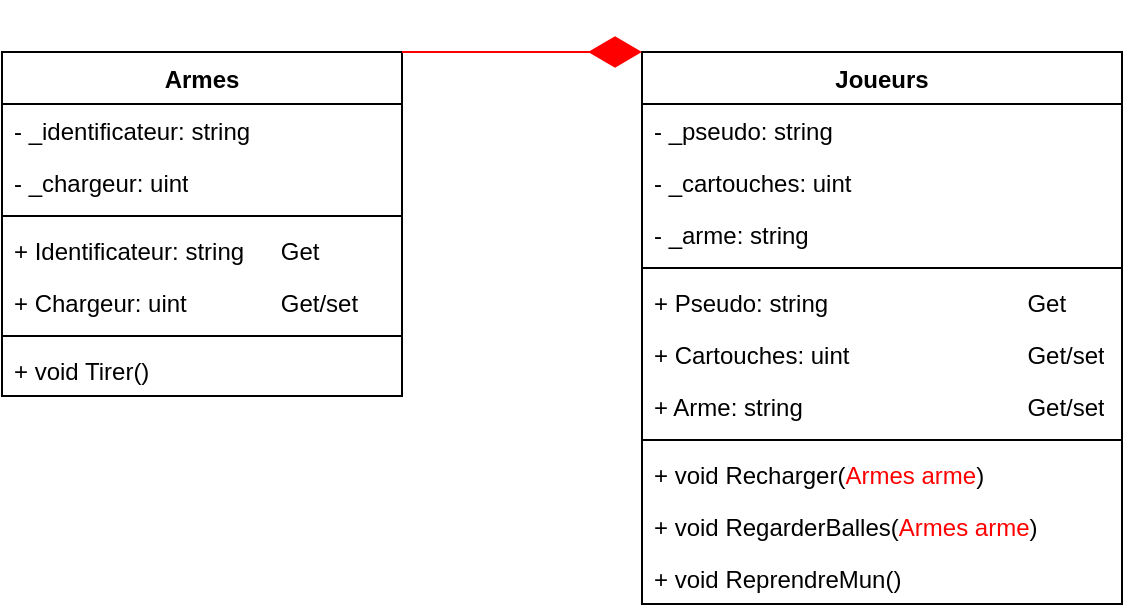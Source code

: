 <mxfile version="21.6.8" type="device">
  <diagram name="Page-1" id="iA_9FToWCF7dOXNnZlho">
    <mxGraphModel dx="1658" dy="828" grid="1" gridSize="10" guides="1" tooltips="1" connect="1" arrows="1" fold="1" page="1" pageScale="1" pageWidth="827" pageHeight="1169" math="0" shadow="0">
      <root>
        <mxCell id="0" />
        <mxCell id="1" parent="0" />
        <mxCell id="iMqdNGYSugYFymKrpGJc-1" value="Armes" style="swimlane;fontStyle=1;align=center;verticalAlign=top;childLayout=stackLayout;horizontal=1;startSize=26;horizontalStack=0;resizeParent=1;resizeParentMax=0;resizeLast=0;collapsible=1;marginBottom=0;whiteSpace=wrap;html=1;" parent="1" vertex="1">
          <mxGeometry x="80" y="120" width="200" height="172" as="geometry" />
        </mxCell>
        <mxCell id="iMqdNGYSugYFymKrpGJc-16" value="- _identificateur: string" style="text;strokeColor=none;fillColor=none;align=left;verticalAlign=top;spacingLeft=4;spacingRight=4;overflow=hidden;rotatable=0;points=[[0,0.5],[1,0.5]];portConstraint=eastwest;whiteSpace=wrap;html=1;" parent="iMqdNGYSugYFymKrpGJc-1" vertex="1">
          <mxGeometry y="26" width="200" height="26" as="geometry" />
        </mxCell>
        <mxCell id="iMqdNGYSugYFymKrpGJc-2" value="- _chargeur: uint" style="text;strokeColor=none;fillColor=none;align=left;verticalAlign=top;spacingLeft=4;spacingRight=4;overflow=hidden;rotatable=0;points=[[0,0.5],[1,0.5]];portConstraint=eastwest;whiteSpace=wrap;html=1;" parent="iMqdNGYSugYFymKrpGJc-1" vertex="1">
          <mxGeometry y="52" width="200" height="26" as="geometry" />
        </mxCell>
        <mxCell id="iMqdNGYSugYFymKrpGJc-3" value="" style="line;strokeWidth=1;fillColor=none;align=left;verticalAlign=middle;spacingTop=-1;spacingLeft=3;spacingRight=3;rotatable=0;labelPosition=right;points=[];portConstraint=eastwest;strokeColor=inherit;" parent="iMqdNGYSugYFymKrpGJc-1" vertex="1">
          <mxGeometry y="78" width="200" height="8" as="geometry" />
        </mxCell>
        <mxCell id="iMqdNGYSugYFymKrpGJc-6" value="+ Identificateur: string&lt;span style=&quot;white-space: pre;&quot;&gt;&#x9;&lt;/span&gt;Get" style="text;strokeColor=none;fillColor=none;align=left;verticalAlign=top;spacingLeft=4;spacingRight=4;overflow=hidden;rotatable=0;points=[[0,0.5],[1,0.5]];portConstraint=eastwest;whiteSpace=wrap;html=1;" parent="iMqdNGYSugYFymKrpGJc-1" vertex="1">
          <mxGeometry y="86" width="200" height="26" as="geometry" />
        </mxCell>
        <mxCell id="iMqdNGYSugYFymKrpGJc-17" value="+ Chargeur: uint &lt;span style=&quot;white-space: pre;&quot;&gt;&#x9;&lt;/span&gt;&lt;span style=&quot;white-space: pre;&quot;&gt;&#x9;&lt;/span&gt;Get/set" style="text;strokeColor=none;fillColor=none;align=left;verticalAlign=top;spacingLeft=4;spacingRight=4;overflow=hidden;rotatable=0;points=[[0,0.5],[1,0.5]];portConstraint=eastwest;whiteSpace=wrap;html=1;" parent="iMqdNGYSugYFymKrpGJc-1" vertex="1">
          <mxGeometry y="112" width="200" height="26" as="geometry" />
        </mxCell>
        <mxCell id="iMqdNGYSugYFymKrpGJc-5" value="" style="line;strokeWidth=1;fillColor=none;align=left;verticalAlign=middle;spacingTop=-1;spacingLeft=3;spacingRight=3;rotatable=0;labelPosition=right;points=[];portConstraint=eastwest;strokeColor=inherit;" parent="iMqdNGYSugYFymKrpGJc-1" vertex="1">
          <mxGeometry y="138" width="200" height="8" as="geometry" />
        </mxCell>
        <mxCell id="iMqdNGYSugYFymKrpGJc-23" value="+ void Tirer()" style="text;strokeColor=none;fillColor=none;align=left;verticalAlign=top;spacingLeft=4;spacingRight=4;overflow=hidden;rotatable=0;points=[[0,0.5],[1,0.5]];portConstraint=eastwest;whiteSpace=wrap;html=1;" parent="iMqdNGYSugYFymKrpGJc-1" vertex="1">
          <mxGeometry y="146" width="200" height="26" as="geometry" />
        </mxCell>
        <mxCell id="iMqdNGYSugYFymKrpGJc-7" value="Joueurs" style="swimlane;fontStyle=1;align=center;verticalAlign=top;childLayout=stackLayout;horizontal=1;startSize=26;horizontalStack=0;resizeParent=1;resizeParentMax=0;resizeLast=0;collapsible=1;marginBottom=0;whiteSpace=wrap;html=1;" parent="1" vertex="1">
          <mxGeometry x="400" y="120" width="240" height="276" as="geometry" />
        </mxCell>
        <mxCell id="iMqdNGYSugYFymKrpGJc-8" value="- _pseudo: string" style="text;strokeColor=none;fillColor=none;align=left;verticalAlign=top;spacingLeft=4;spacingRight=4;overflow=hidden;rotatable=0;points=[[0,0.5],[1,0.5]];portConstraint=eastwest;whiteSpace=wrap;html=1;" parent="iMqdNGYSugYFymKrpGJc-7" vertex="1">
          <mxGeometry y="26" width="240" height="26" as="geometry" />
        </mxCell>
        <mxCell id="iMqdNGYSugYFymKrpGJc-13" value="- _cartouches: uint" style="text;strokeColor=none;fillColor=none;align=left;verticalAlign=top;spacingLeft=4;spacingRight=4;overflow=hidden;rotatable=0;points=[[0,0.5],[1,0.5]];portConstraint=eastwest;whiteSpace=wrap;html=1;" parent="iMqdNGYSugYFymKrpGJc-7" vertex="1">
          <mxGeometry y="52" width="240" height="26" as="geometry" />
        </mxCell>
        <mxCell id="iMqdNGYSugYFymKrpGJc-18" value="- _arme: string" style="text;strokeColor=none;fillColor=none;align=left;verticalAlign=top;spacingLeft=4;spacingRight=4;overflow=hidden;rotatable=0;points=[[0,0.5],[1,0.5]];portConstraint=eastwest;whiteSpace=wrap;html=1;" parent="iMqdNGYSugYFymKrpGJc-7" vertex="1">
          <mxGeometry y="78" width="240" height="26" as="geometry" />
        </mxCell>
        <mxCell id="iMqdNGYSugYFymKrpGJc-9" value="" style="line;strokeWidth=1;fillColor=none;align=left;verticalAlign=middle;spacingTop=-1;spacingLeft=3;spacingRight=3;rotatable=0;labelPosition=right;points=[];portConstraint=eastwest;strokeColor=inherit;" parent="iMqdNGYSugYFymKrpGJc-7" vertex="1">
          <mxGeometry y="104" width="240" height="8" as="geometry" />
        </mxCell>
        <mxCell id="iMqdNGYSugYFymKrpGJc-15" value="+ Pseudo: string &lt;span style=&quot;white-space: pre;&quot;&gt;&#x9;&lt;/span&gt;&lt;span style=&quot;white-space: pre;&quot;&gt;&#x9;&lt;span style=&quot;white-space: pre;&quot;&gt;&#x9;&lt;/span&gt;&lt;span style=&quot;white-space: pre;&quot;&gt;&#x9;&lt;/span&gt;&lt;/span&gt;Get" style="text;strokeColor=none;fillColor=none;align=left;verticalAlign=top;spacingLeft=4;spacingRight=4;overflow=hidden;rotatable=0;points=[[0,0.5],[1,0.5]];portConstraint=eastwest;whiteSpace=wrap;html=1;" parent="iMqdNGYSugYFymKrpGJc-7" vertex="1">
          <mxGeometry y="112" width="240" height="26" as="geometry" />
        </mxCell>
        <mxCell id="iMqdNGYSugYFymKrpGJc-10" value="+ Cartouches: uint&lt;span style=&quot;white-space: pre;&quot;&gt;&#x9;&lt;span style=&quot;white-space: pre;&quot;&gt;&#x9;&lt;span style=&quot;white-space: pre;&quot;&gt;&#x9;&lt;/span&gt;&lt;span style=&quot;white-space: pre;&quot;&gt;&#x9;&lt;/span&gt;&lt;/span&gt;&lt;/span&gt;Get/set" style="text;strokeColor=none;fillColor=none;align=left;verticalAlign=top;spacingLeft=4;spacingRight=4;overflow=hidden;rotatable=0;points=[[0,0.5],[1,0.5]];portConstraint=eastwest;whiteSpace=wrap;html=1;" parent="iMqdNGYSugYFymKrpGJc-7" vertex="1">
          <mxGeometry y="138" width="240" height="26" as="geometry" />
        </mxCell>
        <mxCell id="iMqdNGYSugYFymKrpGJc-19" value="+ Arme: string &lt;span style=&quot;white-space: pre;&quot;&gt;&#x9;&lt;/span&gt;&lt;span style=&quot;white-space: pre;&quot;&gt;&#x9;&lt;/span&gt;&lt;span style=&quot;white-space: pre;&quot;&gt;&#x9;&lt;span style=&quot;white-space: pre;&quot;&gt;&#x9;&lt;/span&gt;&lt;span style=&quot;white-space: pre;&quot;&gt;&#x9;&lt;/span&gt;&lt;/span&gt;Get/set" style="text;strokeColor=none;fillColor=none;align=left;verticalAlign=top;spacingLeft=4;spacingRight=4;overflow=hidden;rotatable=0;points=[[0,0.5],[1,0.5]];portConstraint=eastwest;whiteSpace=wrap;html=1;" parent="iMqdNGYSugYFymKrpGJc-7" vertex="1">
          <mxGeometry y="164" width="240" height="26" as="geometry" />
        </mxCell>
        <mxCell id="iMqdNGYSugYFymKrpGJc-11" value="" style="line;strokeWidth=1;fillColor=none;align=left;verticalAlign=middle;spacingTop=-1;spacingLeft=3;spacingRight=3;rotatable=0;labelPosition=right;points=[];portConstraint=eastwest;strokeColor=inherit;" parent="iMqdNGYSugYFymKrpGJc-7" vertex="1">
          <mxGeometry y="190" width="240" height="8" as="geometry" />
        </mxCell>
        <mxCell id="iMqdNGYSugYFymKrpGJc-4" value="+ void Recharger(&lt;font color=&quot;#ff0000&quot;&gt;Armes arme&lt;/font&gt;)" style="text;strokeColor=none;fillColor=none;align=left;verticalAlign=top;spacingLeft=4;spacingRight=4;overflow=hidden;rotatable=0;points=[[0,0.5],[1,0.5]];portConstraint=eastwest;whiteSpace=wrap;html=1;" parent="iMqdNGYSugYFymKrpGJc-7" vertex="1">
          <mxGeometry y="198" width="240" height="26" as="geometry" />
        </mxCell>
        <mxCell id="FN_mvuIFnmIY3jgWrtVg-3" value="+ void RegarderBalles(&lt;font color=&quot;#ff0000&quot;&gt;Armes arme&lt;/font&gt;)" style="text;strokeColor=none;fillColor=none;align=left;verticalAlign=top;spacingLeft=4;spacingRight=4;overflow=hidden;rotatable=0;points=[[0,0.5],[1,0.5]];portConstraint=eastwest;whiteSpace=wrap;html=1;" parent="iMqdNGYSugYFymKrpGJc-7" vertex="1">
          <mxGeometry y="224" width="240" height="26" as="geometry" />
        </mxCell>
        <mxCell id="FN_mvuIFnmIY3jgWrtVg-2" value="+ void ReprendreMun()" style="text;strokeColor=none;fillColor=none;align=left;verticalAlign=top;spacingLeft=4;spacingRight=4;overflow=hidden;rotatable=0;points=[[0,0.5],[1,0.5]];portConstraint=eastwest;whiteSpace=wrap;html=1;" parent="iMqdNGYSugYFymKrpGJc-7" vertex="1">
          <mxGeometry y="250" width="240" height="26" as="geometry" />
        </mxCell>
        <mxCell id="iMqdNGYSugYFymKrpGJc-22" value="" style="endArrow=diamondThin;endFill=1;endSize=24;html=1;rounded=0;exitX=1;exitY=0;exitDx=0;exitDy=0;entryX=0;entryY=0;entryDx=0;entryDy=0;strokeColor=#FF0000;" parent="1" source="iMqdNGYSugYFymKrpGJc-1" target="iMqdNGYSugYFymKrpGJc-7" edge="1">
          <mxGeometry width="160" relative="1" as="geometry">
            <mxPoint x="210" y="320" as="sourcePoint" />
            <mxPoint x="330" y="110" as="targetPoint" />
          </mxGeometry>
        </mxCell>
      </root>
    </mxGraphModel>
  </diagram>
</mxfile>
